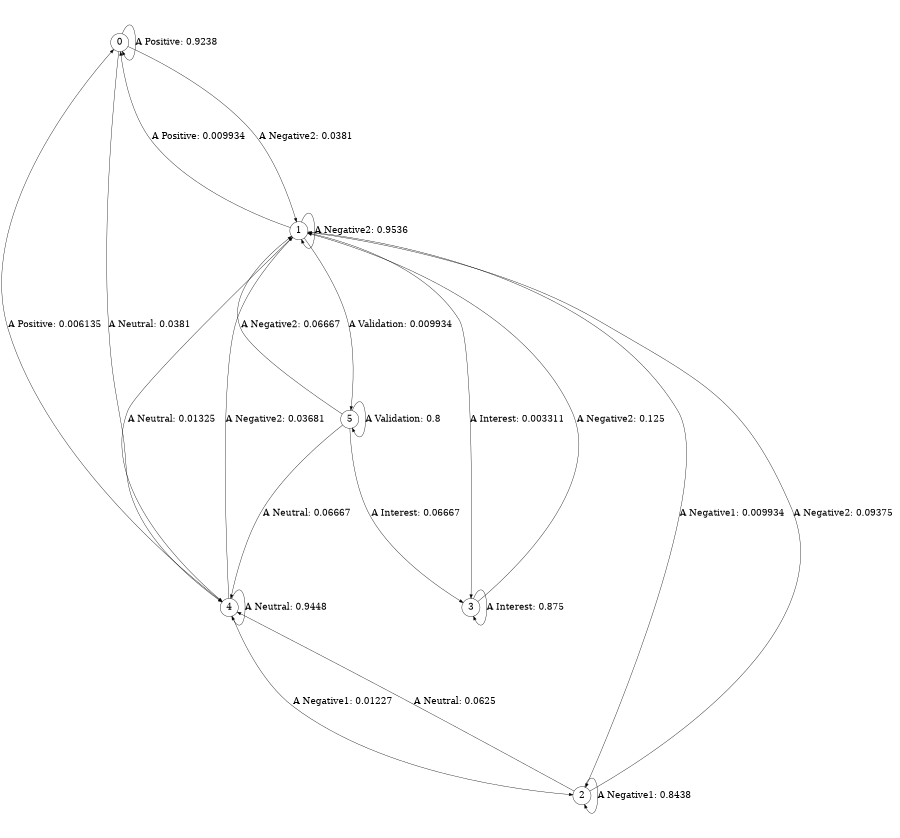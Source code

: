 digraph r13_cssr {
size = "6,8.5";
ratio = "fill";
node [shape = circle];
node [fontsize = 24];
edge [fontsize = 24];
0 -> 0 [label = "A Positive: 0.9238   "];
0 -> 1 [label = "A Negative2: 0.0381   "];
0 -> 4 [label = "A Neutral: 0.0381   "];
1 -> 0 [label = "A Positive: 0.009934  "];
1 -> 1 [label = "A Negative2: 0.9536   "];
1 -> 2 [label = "A Negative1: 0.009934  "];
1 -> 3 [label = "A Interest: 0.003311  "];
1 -> 4 [label = "A Neutral: 0.01325  "];
1 -> 5 [label = "A Validation: 0.009934  "];
2 -> 1 [label = "A Negative2: 0.09375  "];
2 -> 2 [label = "A Negative1: 0.8438   "];
2 -> 4 [label = "A Neutral: 0.0625   "];
3 -> 1 [label = "A Negative2: 0.125    "];
3 -> 3 [label = "A Interest: 0.875    "];
4 -> 0 [label = "A Positive: 0.006135  "];
4 -> 1 [label = "A Negative2: 0.03681  "];
4 -> 2 [label = "A Negative1: 0.01227  "];
4 -> 4 [label = "A Neutral: 0.9448   "];
5 -> 1 [label = "A Negative2: 0.06667  "];
5 -> 3 [label = "A Interest: 0.06667  "];
5 -> 4 [label = "A Neutral: 0.06667  "];
5 -> 5 [label = "A Validation: 0.8      "];
} 
